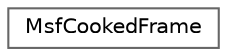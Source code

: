 digraph "Graphical Class Hierarchy"
{
 // LATEX_PDF_SIZE
  bgcolor="transparent";
  edge [fontname=Helvetica,fontsize=10,labelfontname=Helvetica,labelfontsize=10];
  node [fontname=Helvetica,fontsize=10,shape=box,height=0.2,width=0.4];
  rankdir="LR";
  Node0 [id="Node000000",label="MsfCookedFrame",height=0.2,width=0.4,color="grey40", fillcolor="white", style="filled",URL="$struct_msf_cooked_frame.html",tooltip=" "];
}
